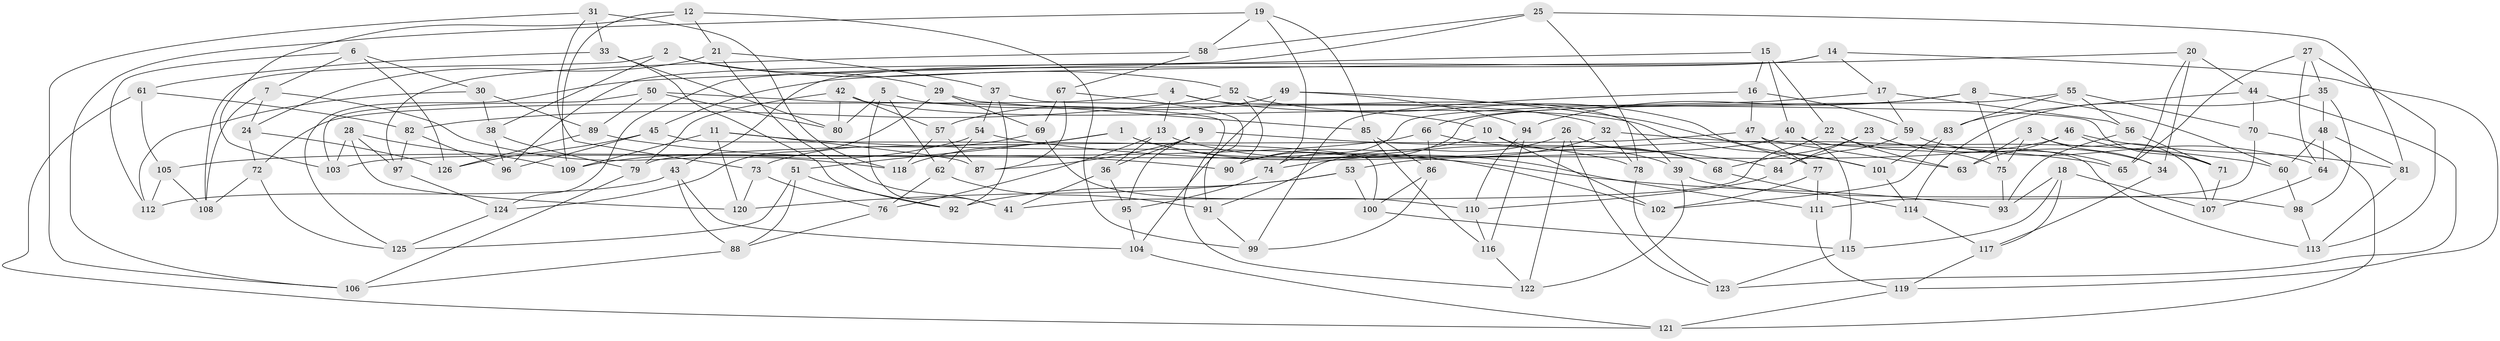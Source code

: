 // Generated by graph-tools (version 1.1) at 2025/02/03/09/25 03:02:56]
// undirected, 126 vertices, 252 edges
graph export_dot {
graph [start="1"]
  node [color=gray90,style=filled];
  1;
  2;
  3;
  4;
  5;
  6;
  7;
  8;
  9;
  10;
  11;
  12;
  13;
  14;
  15;
  16;
  17;
  18;
  19;
  20;
  21;
  22;
  23;
  24;
  25;
  26;
  27;
  28;
  29;
  30;
  31;
  32;
  33;
  34;
  35;
  36;
  37;
  38;
  39;
  40;
  41;
  42;
  43;
  44;
  45;
  46;
  47;
  48;
  49;
  50;
  51;
  52;
  53;
  54;
  55;
  56;
  57;
  58;
  59;
  60;
  61;
  62;
  63;
  64;
  65;
  66;
  67;
  68;
  69;
  70;
  71;
  72;
  73;
  74;
  75;
  76;
  77;
  78;
  79;
  80;
  81;
  82;
  83;
  84;
  85;
  86;
  87;
  88;
  89;
  90;
  91;
  92;
  93;
  94;
  95;
  96;
  97;
  98;
  99;
  100;
  101;
  102;
  103;
  104;
  105;
  106;
  107;
  108;
  109;
  110;
  111;
  112;
  113;
  114;
  115;
  116;
  117;
  118;
  119;
  120;
  121;
  122;
  123;
  124;
  125;
  126;
  1 -- 102;
  1 -- 118;
  1 -- 111;
  1 -- 51;
  2 -- 108;
  2 -- 29;
  2 -- 52;
  2 -- 38;
  3 -- 63;
  3 -- 107;
  3 -- 34;
  3 -- 75;
  4 -- 13;
  4 -- 72;
  4 -- 39;
  4 -- 10;
  5 -- 32;
  5 -- 62;
  5 -- 80;
  5 -- 41;
  6 -- 112;
  6 -- 7;
  6 -- 126;
  6 -- 30;
  7 -- 108;
  7 -- 118;
  7 -- 24;
  8 -- 66;
  8 -- 75;
  8 -- 94;
  8 -- 60;
  9 -- 84;
  9 -- 36;
  9 -- 87;
  9 -- 95;
  10 -- 39;
  10 -- 90;
  10 -- 102;
  11 -- 93;
  11 -- 120;
  11 -- 109;
  11 -- 87;
  12 -- 103;
  12 -- 109;
  12 -- 21;
  12 -- 99;
  13 -- 76;
  13 -- 78;
  13 -- 36;
  14 -- 43;
  14 -- 124;
  14 -- 119;
  14 -- 17;
  15 -- 125;
  15 -- 22;
  15 -- 16;
  15 -- 40;
  16 -- 59;
  16 -- 99;
  16 -- 47;
  17 -- 59;
  17 -- 74;
  17 -- 56;
  18 -- 107;
  18 -- 115;
  18 -- 117;
  18 -- 93;
  19 -- 85;
  19 -- 106;
  19 -- 58;
  19 -- 74;
  20 -- 45;
  20 -- 34;
  20 -- 44;
  20 -- 65;
  21 -- 24;
  21 -- 41;
  21 -- 37;
  22 -- 41;
  22 -- 63;
  22 -- 75;
  23 -- 84;
  23 -- 68;
  23 -- 65;
  23 -- 34;
  24 -- 72;
  24 -- 126;
  25 -- 58;
  25 -- 96;
  25 -- 81;
  25 -- 78;
  26 -- 123;
  26 -- 122;
  26 -- 91;
  26 -- 68;
  27 -- 64;
  27 -- 35;
  27 -- 65;
  27 -- 113;
  28 -- 120;
  28 -- 97;
  28 -- 109;
  28 -- 103;
  29 -- 69;
  29 -- 124;
  29 -- 85;
  30 -- 112;
  30 -- 38;
  30 -- 89;
  31 -- 106;
  31 -- 73;
  31 -- 33;
  31 -- 118;
  32 -- 74;
  32 -- 60;
  32 -- 78;
  33 -- 92;
  33 -- 61;
  33 -- 80;
  34 -- 117;
  35 -- 98;
  35 -- 48;
  35 -- 114;
  36 -- 41;
  36 -- 95;
  37 -- 54;
  37 -- 71;
  37 -- 92;
  38 -- 96;
  38 -- 79;
  39 -- 98;
  39 -- 122;
  40 -- 113;
  40 -- 115;
  40 -- 103;
  42 -- 57;
  42 -- 101;
  42 -- 79;
  42 -- 80;
  43 -- 88;
  43 -- 104;
  43 -- 112;
  44 -- 123;
  44 -- 83;
  44 -- 70;
  45 -- 96;
  45 -- 100;
  45 -- 126;
  46 -- 63;
  46 -- 81;
  46 -- 53;
  46 -- 71;
  47 -- 63;
  47 -- 77;
  47 -- 79;
  48 -- 60;
  48 -- 81;
  48 -- 64;
  49 -- 104;
  49 -- 57;
  49 -- 94;
  49 -- 77;
  50 -- 80;
  50 -- 122;
  50 -- 103;
  50 -- 89;
  51 -- 88;
  51 -- 125;
  51 -- 92;
  52 -- 90;
  52 -- 82;
  52 -- 101;
  53 -- 100;
  53 -- 120;
  53 -- 92;
  54 -- 109;
  54 -- 62;
  54 -- 65;
  55 -- 56;
  55 -- 83;
  55 -- 70;
  55 -- 90;
  56 -- 93;
  56 -- 71;
  57 -- 87;
  57 -- 118;
  58 -- 97;
  58 -- 67;
  59 -- 64;
  59 -- 84;
  60 -- 98;
  61 -- 105;
  61 -- 121;
  61 -- 82;
  62 -- 91;
  62 -- 76;
  64 -- 107;
  66 -- 105;
  66 -- 68;
  66 -- 86;
  67 -- 87;
  67 -- 91;
  67 -- 69;
  68 -- 114;
  69 -- 110;
  69 -- 73;
  70 -- 111;
  70 -- 121;
  71 -- 107;
  72 -- 108;
  72 -- 125;
  73 -- 120;
  73 -- 76;
  74 -- 95;
  75 -- 93;
  76 -- 88;
  77 -- 111;
  77 -- 102;
  78 -- 123;
  79 -- 106;
  81 -- 113;
  82 -- 97;
  82 -- 96;
  83 -- 102;
  83 -- 101;
  84 -- 110;
  85 -- 116;
  85 -- 86;
  86 -- 100;
  86 -- 99;
  88 -- 106;
  89 -- 90;
  89 -- 126;
  91 -- 99;
  94 -- 110;
  94 -- 116;
  95 -- 104;
  97 -- 124;
  98 -- 113;
  100 -- 115;
  101 -- 114;
  104 -- 121;
  105 -- 112;
  105 -- 108;
  110 -- 116;
  111 -- 119;
  114 -- 117;
  115 -- 123;
  116 -- 122;
  117 -- 119;
  119 -- 121;
  124 -- 125;
}
